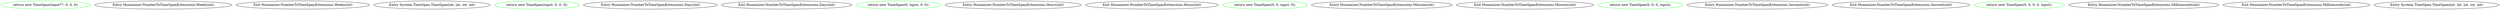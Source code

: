 digraph  {
d1 [cluster="Humanizer.NumberToTimeSpanExtensions.Weeks(int)", color=green, community=0, label="return new TimeSpan(input*7, 0, 0, 0);", prediction=0, span="7-7"];
d0 [cluster="Humanizer.NumberToTimeSpanExtensions.Weeks(int)", label="Entry Humanizer.NumberToTimeSpanExtensions.Weeks(int)", span="5-5"];
d2 [cluster="Humanizer.NumberToTimeSpanExtensions.Weeks(int)", label="Exit Humanizer.NumberToTimeSpanExtensions.Weeks(int)", span="5-5"];
d3 [cluster="System.TimeSpan.TimeSpan(int, int, int, int)", label="Entry System.TimeSpan.TimeSpan(int, int, int, int)", span="0-0"];
d5 [cluster="Humanizer.NumberToTimeSpanExtensions.Days(int)", color=green, community=0, label="return new TimeSpan(input, 0, 0, 0);", prediction=1, span="17-17"];
d4 [cluster="Humanizer.NumberToTimeSpanExtensions.Days(int)", label="Entry Humanizer.NumberToTimeSpanExtensions.Days(int)", span="15-15"];
d6 [cluster="Humanizer.NumberToTimeSpanExtensions.Days(int)", label="Exit Humanizer.NumberToTimeSpanExtensions.Days(int)", span="15-15"];
d8 [cluster="Humanizer.NumberToTimeSpanExtensions.Hours(int)", color=green, community=0, label="return new TimeSpan(0, input, 0, 0);", prediction=2, span="27-27"];
d7 [cluster="Humanizer.NumberToTimeSpanExtensions.Hours(int)", label="Entry Humanizer.NumberToTimeSpanExtensions.Hours(int)", span="25-25"];
d9 [cluster="Humanizer.NumberToTimeSpanExtensions.Hours(int)", label="Exit Humanizer.NumberToTimeSpanExtensions.Hours(int)", span="25-25"];
d11 [cluster="Humanizer.NumberToTimeSpanExtensions.Minutes(int)", color=green, community=0, label="return new TimeSpan(0, 0, input, 0);", prediction=3, span="37-37"];
d10 [cluster="Humanizer.NumberToTimeSpanExtensions.Minutes(int)", label="Entry Humanizer.NumberToTimeSpanExtensions.Minutes(int)", span="35-35"];
d12 [cluster="Humanizer.NumberToTimeSpanExtensions.Minutes(int)", label="Exit Humanizer.NumberToTimeSpanExtensions.Minutes(int)", span="35-35"];
d14 [cluster="Humanizer.NumberToTimeSpanExtensions.Seconds(int)", color=green, community=0, label="return new TimeSpan(0, 0, 0, input);", prediction=4, span="47-47"];
d13 [cluster="Humanizer.NumberToTimeSpanExtensions.Seconds(int)", label="Entry Humanizer.NumberToTimeSpanExtensions.Seconds(int)", span="45-45"];
d15 [cluster="Humanizer.NumberToTimeSpanExtensions.Seconds(int)", label="Exit Humanizer.NumberToTimeSpanExtensions.Seconds(int)", span="45-45"];
d17 [cluster="Humanizer.NumberToTimeSpanExtensions.Milliseconds(int)", color=green, community=0, label="return new TimeSpan(0, 0, 0, 0, input);", prediction=5, span="57-57"];
d16 [cluster="Humanizer.NumberToTimeSpanExtensions.Milliseconds(int)", label="Entry Humanizer.NumberToTimeSpanExtensions.Milliseconds(int)", span="55-55"];
d18 [cluster="Humanizer.NumberToTimeSpanExtensions.Milliseconds(int)", label="Exit Humanizer.NumberToTimeSpanExtensions.Milliseconds(int)", span="55-55"];
d19 [cluster="System.TimeSpan.TimeSpan(int, int, int, int, int)", label="Entry System.TimeSpan.TimeSpan(int, int, int, int, int)", span="0-0"];
}
